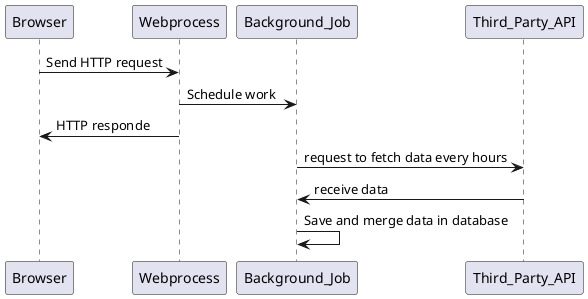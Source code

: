 @startuml Solution

Browser -> Webprocess : Send HTTP request

Webprocess -> Background_Job : Schedule work

Webprocess -> Browser : HTTP responde

Background_Job -> Third_Party_API : request to fetch data every hours

Third_Party_API -> Background_Job : receive data

Background_Job -> Background_Job : Save and merge data in database

@enduml

